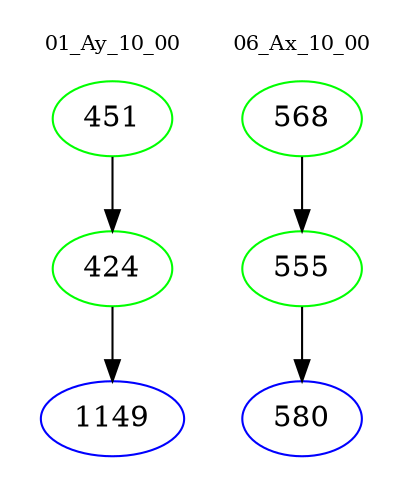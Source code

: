 digraph{
subgraph cluster_0 {
color = white
label = "01_Ay_10_00";
fontsize=10;
T0_451 [label="451", color="green"]
T0_451 -> T0_424 [color="black"]
T0_424 [label="424", color="green"]
T0_424 -> T0_1149 [color="black"]
T0_1149 [label="1149", color="blue"]
}
subgraph cluster_1 {
color = white
label = "06_Ax_10_00";
fontsize=10;
T1_568 [label="568", color="green"]
T1_568 -> T1_555 [color="black"]
T1_555 [label="555", color="green"]
T1_555 -> T1_580 [color="black"]
T1_580 [label="580", color="blue"]
}
}
